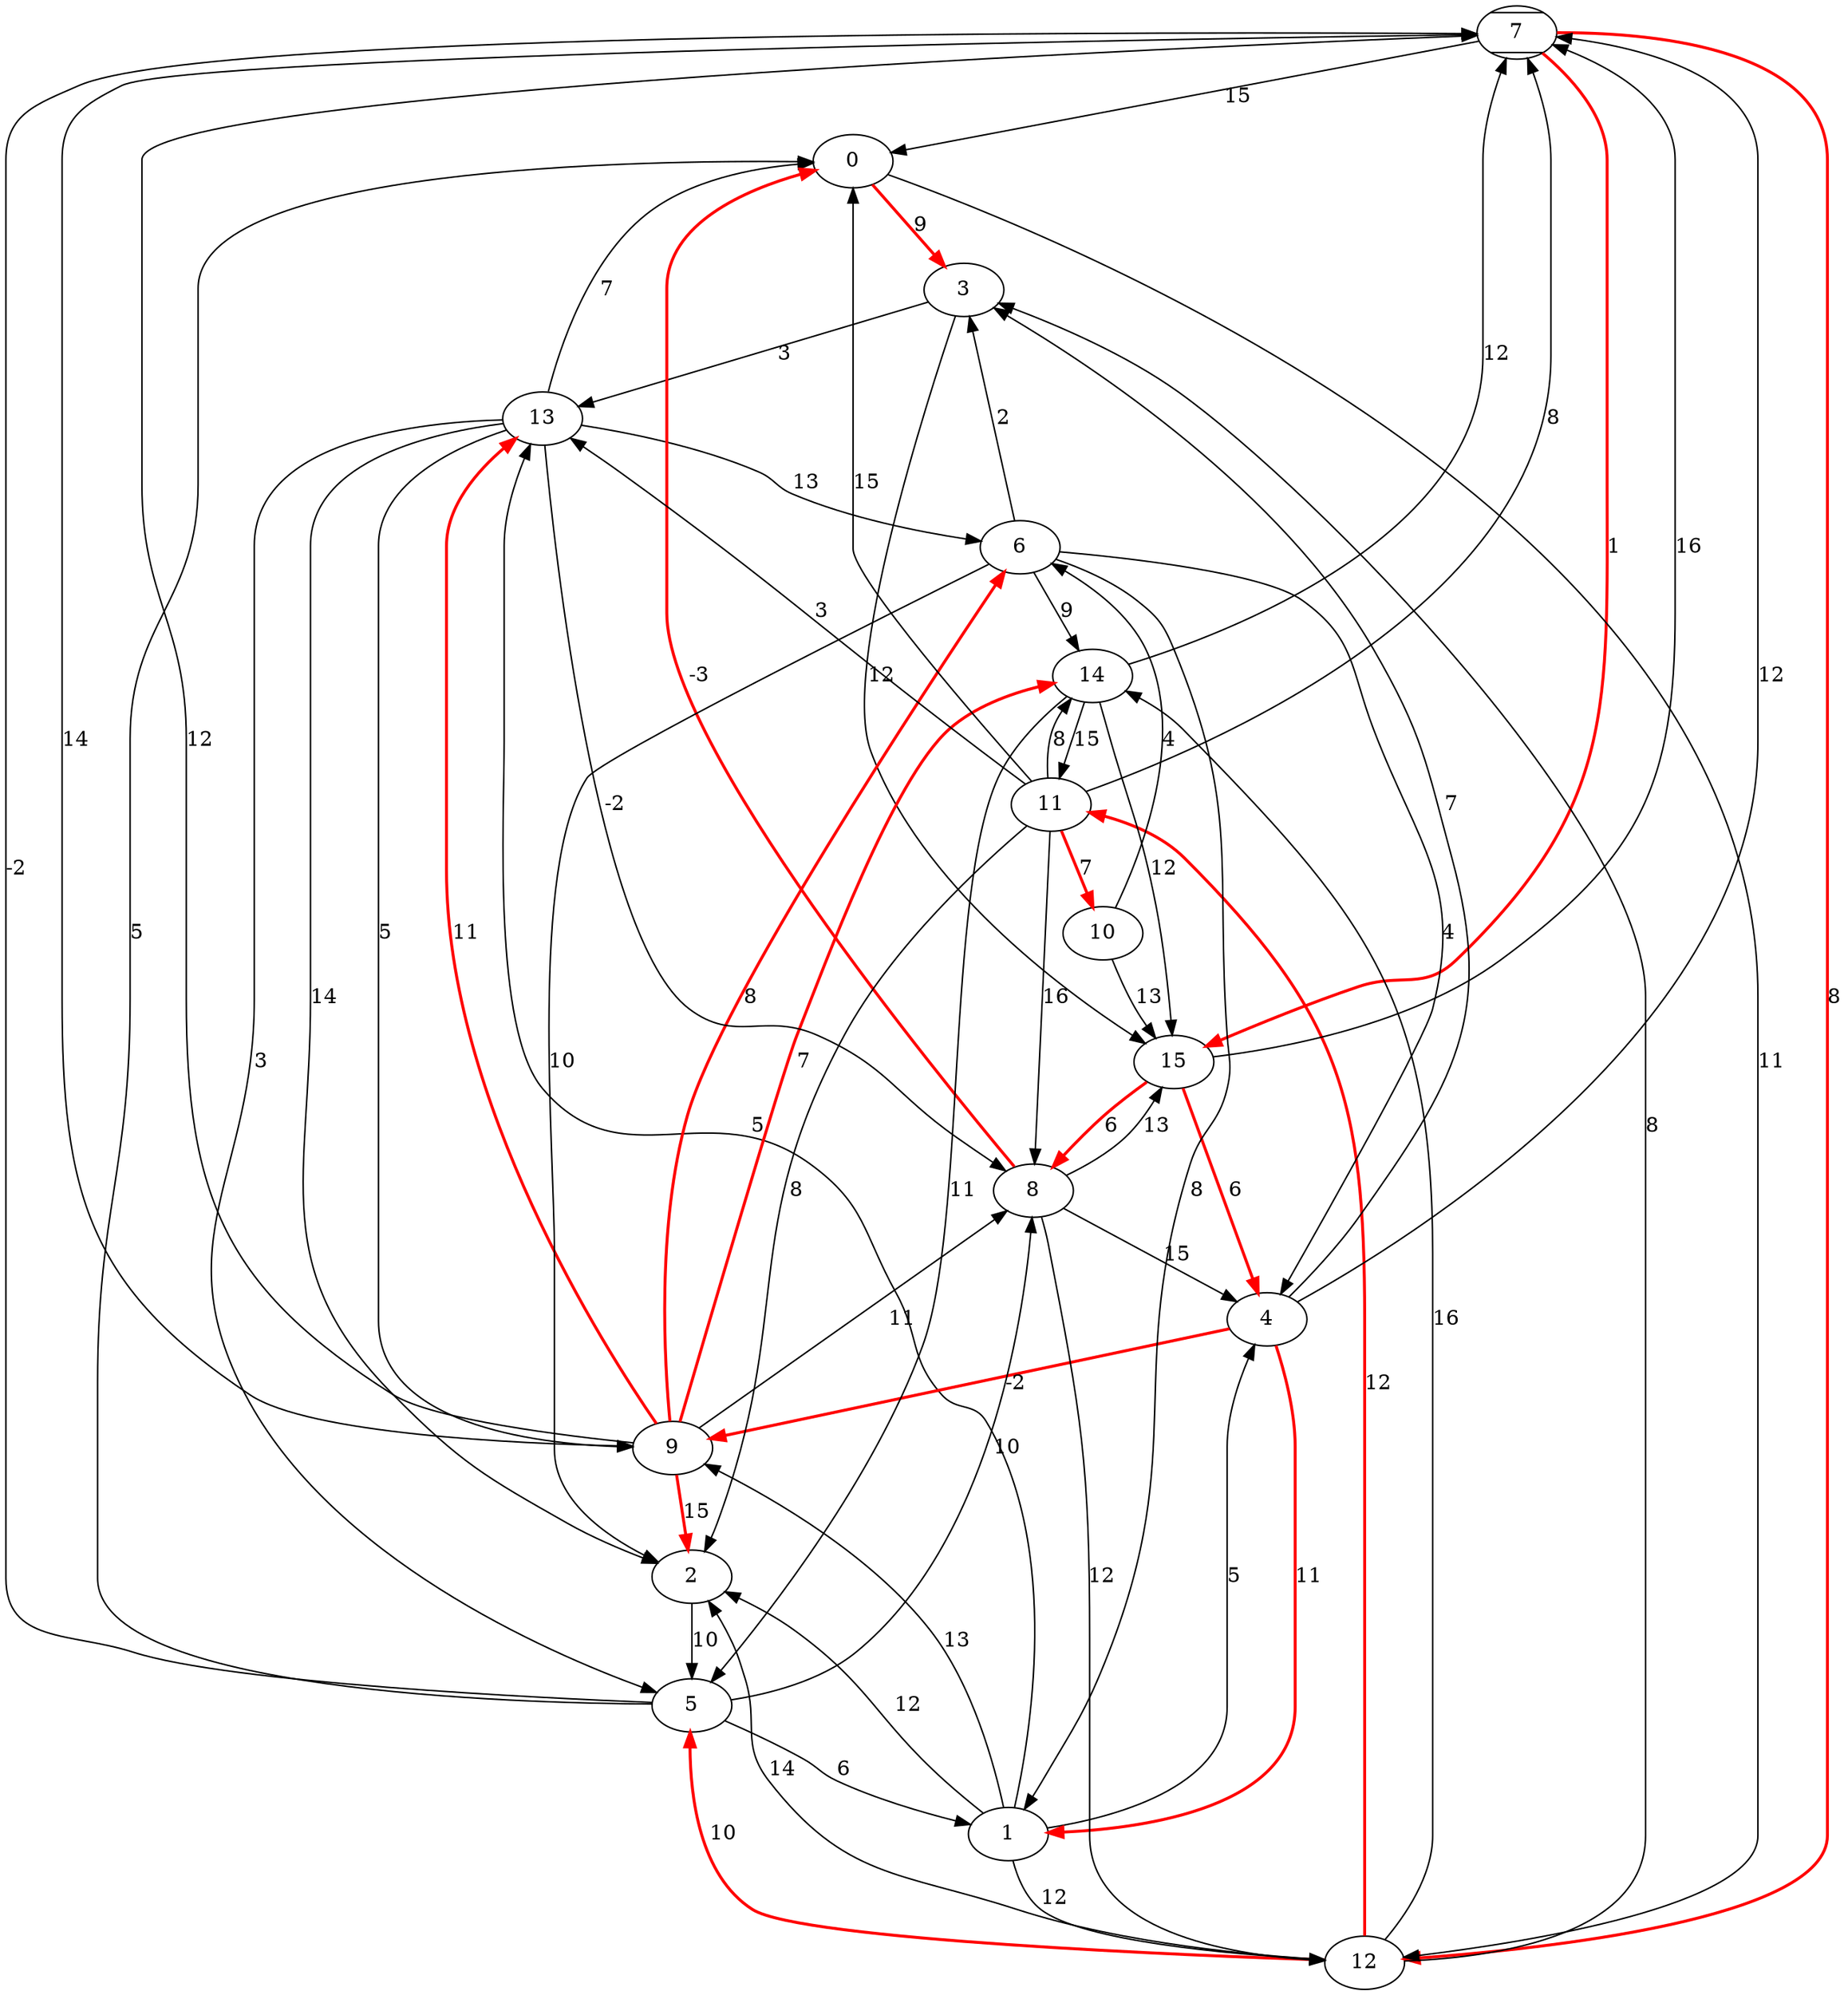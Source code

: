 digraph G {
    7[style = diagonals];
    0 -> 3 [label = 9] [style = bold][color = red];
    0 -> 12 [label = 11];
    1 -> 2 [label = 12];
    1 -> 4 [label = 5];
    1 -> 9 [label = 13];
    1 -> 12 [label = 12];
    1 -> 13 [label = 5];
    2 -> 5 [label = 10];
    3 -> 13 [label = 3];
    3 -> 15 [label = 12];
    4 -> 1 [label = 11] [style = bold][color = red];
    4 -> 3 [label = 7];
    4 -> 7 [label = 12];
    4 -> 9 [label = -2] [style = bold][color = red];
    5 -> 0 [label = 5];
    5 -> 1 [label = 6];
    5 -> 7 [label = -2];
    5 -> 8 [label = 10];
    6 -> 1 [label = 8];
    6 -> 2 [label = 10];
    6 -> 3 [label = 2];
    6 -> 4 [label = 4];
    6 -> 14 [label = 9];
    7 -> 0 [label = 15];
    7 -> 9 [label = 14];
    7 -> 12 [label = 8] [style = bold][color = red];
    7 -> 15 [label = 1] [style = bold][color = red];
    8 -> 0 [label = -3] [style = bold][color = red];
    8 -> 4 [label = 15];
    8 -> 12 [label = 12];
    8 -> 15 [label = 13];
    9 -> 2 [label = 15] [style = bold][color = red];
    9 -> 6 [label = 8] [style = bold][color = red];
    9 -> 7 [label = 12];
    9 -> 8 [label = 11];
    9 -> 13 [label = 11] [style = bold][color = red];
    9 -> 14 [label = 7] [style = bold][color = red];
    10 -> 6 [label = 4];
    10 -> 15 [label = 13];
    11 -> 0 [label = 15];
    11 -> 2 [label = 8];
    11 -> 7 [label = 8];
    11 -> 8 [label = 16];
    11 -> 10 [label = 7] [style = bold][color = red];
    11 -> 13 [label = 3];
    11 -> 14 [label = 8];
    12 -> 2 [label = 14];
    12 -> 3 [label = 8];
    12 -> 5 [label = 10] [style = bold][color = red];
    12 -> 11 [label = 12] [style = bold][color = red];
    12 -> 14 [label = 16];
    13 -> 0 [label = 7];
    13 -> 2 [label = 14];
    13 -> 5 [label = 3];
    13 -> 6 [label = 13];
    13 -> 8 [label = -2];
    13 -> 9 [label = 5];
    14 -> 5 [label = 11];
    14 -> 7 [label = 12];
    14 -> 11 [label = 15];
    14 -> 15 [label = 12];
    15 -> 4 [label = 6] [style = bold][color = red];
    15 -> 7 [label = 16];
    15 -> 8 [label = 6] [style = bold][color = red];
}